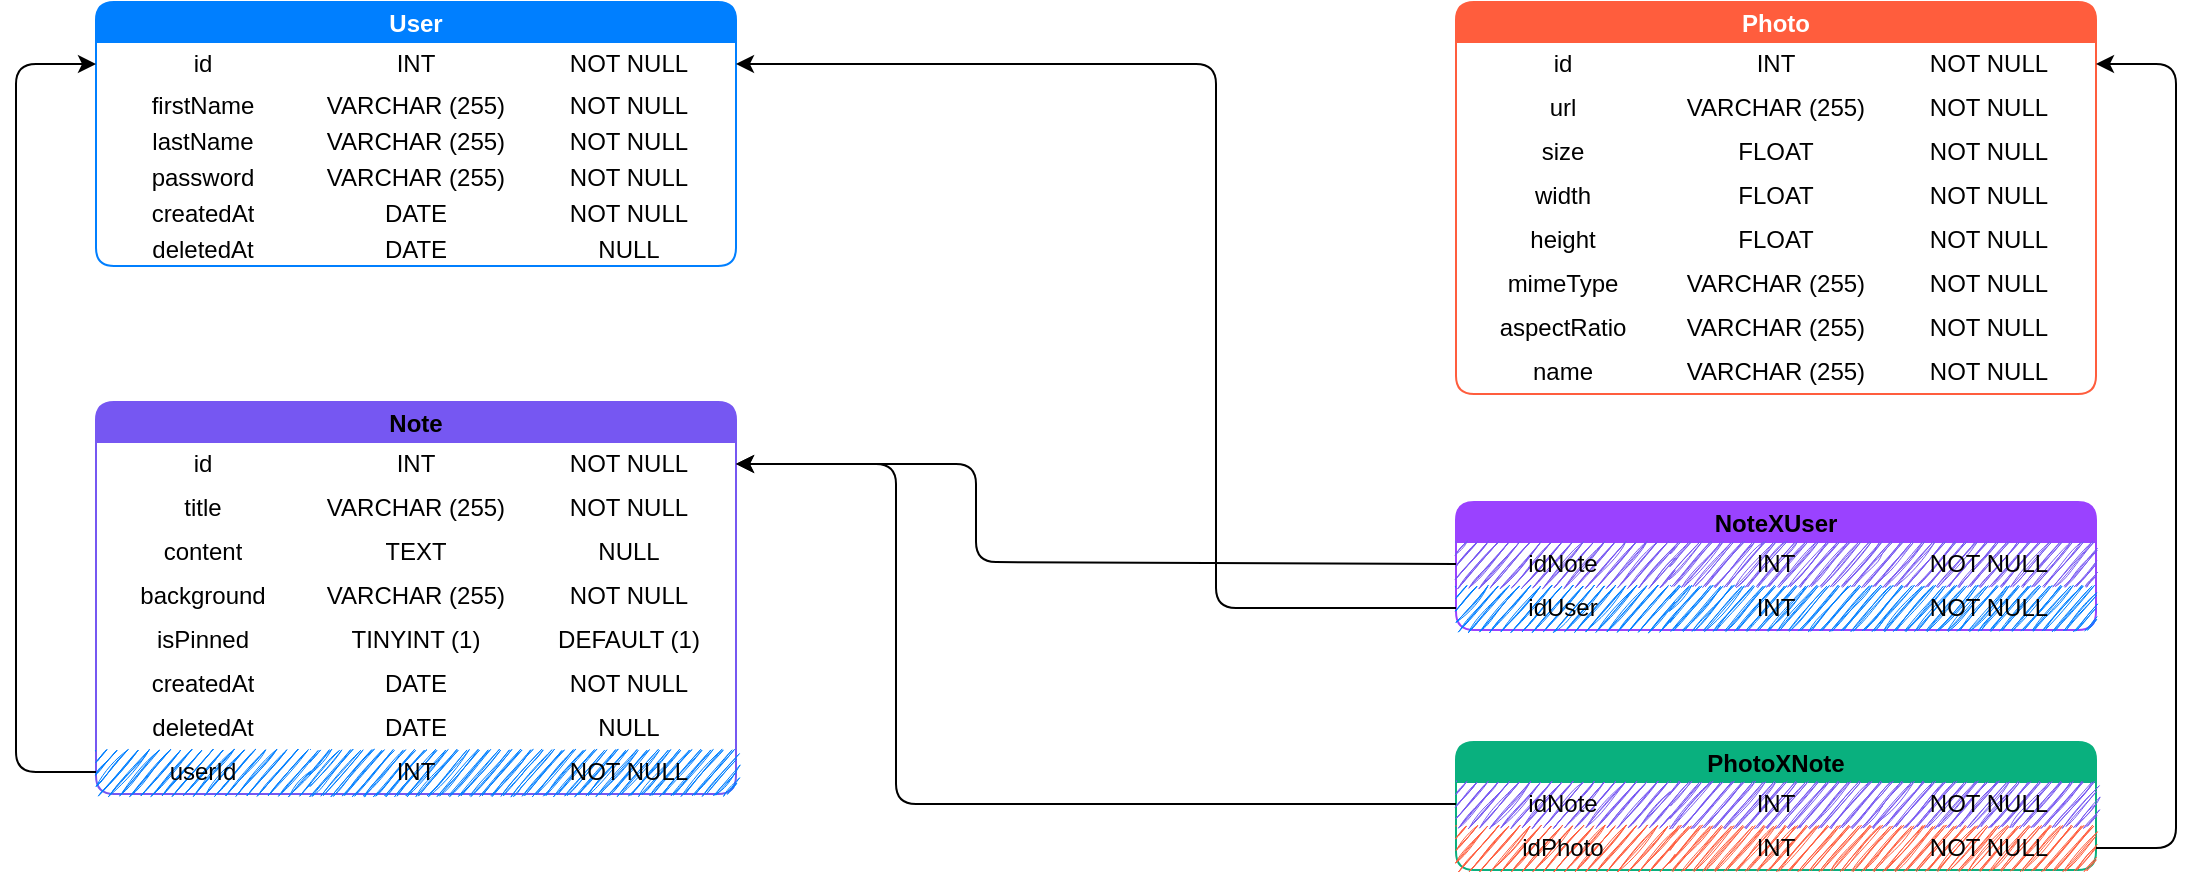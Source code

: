 <mxfile>
    <diagram id="xHjtI5lYbumG9dZo4QJ-" name="Página-1">
        <mxGraphModel dx="1249" dy="711" grid="1" gridSize="10" guides="1" tooltips="1" connect="1" arrows="1" fold="1" page="1" pageScale="1" pageWidth="1169" pageHeight="827" math="0" shadow="0">
            <root>
                <mxCell id="0"/>
                <mxCell id="1" parent="0"/>
                <mxCell id="2" value="User" style="shape=table;startSize=20;container=1;collapsible=0;childLayout=tableLayout;fontStyle=1;align=center;pointerEvents=1;strokeColor=#007FFF;strokeWidth=1;perimeterSpacing=0;swimlaneFillColor=none;fillColor=#007FFF;rounded=1;rowLines=0;columnLines=0;fontColor=#ffffff;sketch=0;" parent="1" vertex="1">
                    <mxGeometry x="80" y="40" width="320" height="132" as="geometry"/>
                </mxCell>
                <mxCell id="3" value="" style="shape=partialRectangle;html=1;whiteSpace=wrap;collapsible=0;dropTarget=0;pointerEvents=0;fillColor=none;top=0;left=0;bottom=0;right=0;points=[[0,0.5],[1,0.5]];portConstraint=eastwest;rounded=1;" parent="2" vertex="1">
                    <mxGeometry y="20" width="320" height="22" as="geometry"/>
                </mxCell>
                <mxCell id="4" value="id" style="shape=partialRectangle;html=1;whiteSpace=wrap;connectable=0;fillColor=none;top=0;left=0;bottom=0;right=0;overflow=hidden;pointerEvents=1;rounded=1;" parent="3" vertex="1">
                    <mxGeometry width="107" height="22" as="geometry">
                        <mxRectangle width="107" height="22" as="alternateBounds"/>
                    </mxGeometry>
                </mxCell>
                <mxCell id="5" value="INT" style="shape=partialRectangle;html=1;whiteSpace=wrap;connectable=0;fillColor=none;top=0;left=0;bottom=0;right=0;overflow=hidden;pointerEvents=1;rounded=1;" parent="3" vertex="1">
                    <mxGeometry x="107" width="106" height="22" as="geometry">
                        <mxRectangle width="106" height="22" as="alternateBounds"/>
                    </mxGeometry>
                </mxCell>
                <mxCell id="6" value="NOT NULL" style="shape=partialRectangle;html=1;whiteSpace=wrap;connectable=0;fillColor=none;top=0;left=0;bottom=0;right=0;overflow=hidden;pointerEvents=1;rounded=1;" parent="3" vertex="1">
                    <mxGeometry x="213" width="107" height="22" as="geometry">
                        <mxRectangle width="107" height="22" as="alternateBounds"/>
                    </mxGeometry>
                </mxCell>
                <mxCell id="11" value="" style="shape=partialRectangle;html=1;whiteSpace=wrap;collapsible=0;dropTarget=0;pointerEvents=0;fillColor=none;top=0;left=0;bottom=0;right=0;points=[[0,0.5],[1,0.5]];portConstraint=eastwest;rounded=1;" parent="2" vertex="1">
                    <mxGeometry y="42" width="320" height="18" as="geometry"/>
                </mxCell>
                <mxCell id="12" value="firstName" style="shape=partialRectangle;html=1;whiteSpace=wrap;connectable=0;fillColor=none;top=0;left=0;bottom=0;right=0;overflow=hidden;pointerEvents=1;rounded=1;" parent="11" vertex="1">
                    <mxGeometry width="107" height="18" as="geometry">
                        <mxRectangle width="107" height="18" as="alternateBounds"/>
                    </mxGeometry>
                </mxCell>
                <mxCell id="13" value="VARCHAR (255)" style="shape=partialRectangle;html=1;whiteSpace=wrap;connectable=0;fillColor=none;top=0;left=0;bottom=0;right=0;overflow=hidden;pointerEvents=1;rounded=1;" parent="11" vertex="1">
                    <mxGeometry x="107" width="106" height="18" as="geometry">
                        <mxRectangle width="106" height="18" as="alternateBounds"/>
                    </mxGeometry>
                </mxCell>
                <mxCell id="14" value="NOT NULL" style="shape=partialRectangle;html=1;whiteSpace=wrap;connectable=0;fillColor=none;top=0;left=0;bottom=0;right=0;overflow=hidden;pointerEvents=1;rounded=1;" parent="11" vertex="1">
                    <mxGeometry x="213" width="107" height="18" as="geometry">
                        <mxRectangle width="107" height="18" as="alternateBounds"/>
                    </mxGeometry>
                </mxCell>
                <mxCell id="62" style="shape=partialRectangle;html=1;whiteSpace=wrap;collapsible=0;dropTarget=0;pointerEvents=0;fillColor=none;top=0;left=0;bottom=0;right=0;points=[[0,0.5],[1,0.5]];portConstraint=eastwest;rounded=1;" vertex="1" parent="2">
                    <mxGeometry y="60" width="320" height="18" as="geometry"/>
                </mxCell>
                <mxCell id="63" value="lastName" style="shape=partialRectangle;html=1;whiteSpace=wrap;connectable=0;fillColor=none;top=0;left=0;bottom=0;right=0;overflow=hidden;pointerEvents=1;rounded=1;" vertex="1" parent="62">
                    <mxGeometry width="107" height="18" as="geometry">
                        <mxRectangle width="107" height="18" as="alternateBounds"/>
                    </mxGeometry>
                </mxCell>
                <mxCell id="64" value="VARCHAR (255)" style="shape=partialRectangle;html=1;whiteSpace=wrap;connectable=0;fillColor=none;top=0;left=0;bottom=0;right=0;overflow=hidden;pointerEvents=1;rounded=1;" vertex="1" parent="62">
                    <mxGeometry x="107" width="106" height="18" as="geometry">
                        <mxRectangle width="106" height="18" as="alternateBounds"/>
                    </mxGeometry>
                </mxCell>
                <mxCell id="65" value="NOT NULL" style="shape=partialRectangle;html=1;whiteSpace=wrap;connectable=0;fillColor=none;top=0;left=0;bottom=0;right=0;overflow=hidden;pointerEvents=1;rounded=1;" vertex="1" parent="62">
                    <mxGeometry x="213" width="107" height="18" as="geometry">
                        <mxRectangle width="107" height="18" as="alternateBounds"/>
                    </mxGeometry>
                </mxCell>
                <mxCell id="54" style="shape=partialRectangle;html=1;whiteSpace=wrap;collapsible=0;dropTarget=0;pointerEvents=0;fillColor=none;top=0;left=0;bottom=0;right=0;points=[[0,0.5],[1,0.5]];portConstraint=eastwest;rounded=1;" vertex="1" parent="2">
                    <mxGeometry y="78" width="320" height="18" as="geometry"/>
                </mxCell>
                <mxCell id="55" value="password" style="shape=partialRectangle;html=1;whiteSpace=wrap;connectable=0;fillColor=none;top=0;left=0;bottom=0;right=0;overflow=hidden;pointerEvents=1;rounded=1;" vertex="1" parent="54">
                    <mxGeometry width="107" height="18" as="geometry">
                        <mxRectangle width="107" height="18" as="alternateBounds"/>
                    </mxGeometry>
                </mxCell>
                <mxCell id="56" value="VARCHAR (255)" style="shape=partialRectangle;html=1;whiteSpace=wrap;connectable=0;fillColor=none;top=0;left=0;bottom=0;right=0;overflow=hidden;pointerEvents=1;rounded=1;" vertex="1" parent="54">
                    <mxGeometry x="107" width="106" height="18" as="geometry">
                        <mxRectangle width="106" height="18" as="alternateBounds"/>
                    </mxGeometry>
                </mxCell>
                <mxCell id="57" value="NOT NULL" style="shape=partialRectangle;html=1;whiteSpace=wrap;connectable=0;fillColor=none;top=0;left=0;bottom=0;right=0;overflow=hidden;pointerEvents=1;rounded=1;" vertex="1" parent="54">
                    <mxGeometry x="213" width="107" height="18" as="geometry">
                        <mxRectangle width="107" height="18" as="alternateBounds"/>
                    </mxGeometry>
                </mxCell>
                <mxCell id="99" style="shape=partialRectangle;html=1;whiteSpace=wrap;collapsible=0;dropTarget=0;pointerEvents=0;fillColor=none;top=0;left=0;bottom=0;right=0;points=[[0,0.5],[1,0.5]];portConstraint=eastwest;rounded=1;" vertex="1" parent="2">
                    <mxGeometry y="96" width="320" height="18" as="geometry"/>
                </mxCell>
                <mxCell id="100" value="createdAt" style="shape=partialRectangle;html=1;whiteSpace=wrap;connectable=0;fillColor=none;top=0;left=0;bottom=0;right=0;overflow=hidden;pointerEvents=1;rounded=1;" vertex="1" parent="99">
                    <mxGeometry width="107" height="18" as="geometry">
                        <mxRectangle width="107" height="18" as="alternateBounds"/>
                    </mxGeometry>
                </mxCell>
                <mxCell id="101" value="DATE" style="shape=partialRectangle;html=1;whiteSpace=wrap;connectable=0;fillColor=none;top=0;left=0;bottom=0;right=0;overflow=hidden;pointerEvents=1;rounded=1;" vertex="1" parent="99">
                    <mxGeometry x="107" width="106" height="18" as="geometry">
                        <mxRectangle width="106" height="18" as="alternateBounds"/>
                    </mxGeometry>
                </mxCell>
                <mxCell id="102" value="NOT NULL" style="shape=partialRectangle;html=1;whiteSpace=wrap;connectable=0;fillColor=none;top=0;left=0;bottom=0;right=0;overflow=hidden;pointerEvents=1;rounded=1;" vertex="1" parent="99">
                    <mxGeometry x="213" width="107" height="18" as="geometry">
                        <mxRectangle width="107" height="18" as="alternateBounds"/>
                    </mxGeometry>
                </mxCell>
                <mxCell id="103" style="shape=partialRectangle;html=1;whiteSpace=wrap;collapsible=0;dropTarget=0;pointerEvents=0;fillColor=none;top=0;left=0;bottom=0;right=0;points=[[0,0.5],[1,0.5]];portConstraint=eastwest;rounded=1;" vertex="1" parent="2">
                    <mxGeometry y="114" width="320" height="18" as="geometry"/>
                </mxCell>
                <mxCell id="104" value="deletedAt" style="shape=partialRectangle;html=1;whiteSpace=wrap;connectable=0;fillColor=none;top=0;left=0;bottom=0;right=0;overflow=hidden;pointerEvents=1;rounded=1;" vertex="1" parent="103">
                    <mxGeometry width="107" height="18" as="geometry">
                        <mxRectangle width="107" height="18" as="alternateBounds"/>
                    </mxGeometry>
                </mxCell>
                <mxCell id="105" value="DATE" style="shape=partialRectangle;html=1;whiteSpace=wrap;connectable=0;fillColor=none;top=0;left=0;bottom=0;right=0;overflow=hidden;pointerEvents=1;rounded=1;" vertex="1" parent="103">
                    <mxGeometry x="107" width="106" height="18" as="geometry">
                        <mxRectangle width="106" height="18" as="alternateBounds"/>
                    </mxGeometry>
                </mxCell>
                <mxCell id="106" value="NULL" style="shape=partialRectangle;html=1;whiteSpace=wrap;connectable=0;fillColor=none;top=0;left=0;bottom=0;right=0;overflow=hidden;pointerEvents=1;rounded=1;" vertex="1" parent="103">
                    <mxGeometry x="213" width="107" height="18" as="geometry">
                        <mxRectangle width="107" height="18" as="alternateBounds"/>
                    </mxGeometry>
                </mxCell>
                <mxCell id="66" value="Photo" style="shape=table;startSize=20;container=1;collapsible=0;childLayout=tableLayout;fontStyle=1;align=center;pointerEvents=1;strokeColor=#FF5D3D;strokeWidth=1;perimeterSpacing=0;swimlaneFillColor=none;fillColor=#FF5D3D;rounded=1;rowLines=0;columnLines=0;fontColor=#ffffff;" vertex="1" parent="1">
                    <mxGeometry x="760" y="40" width="320" height="196" as="geometry"/>
                </mxCell>
                <mxCell id="67" value="" style="shape=partialRectangle;html=1;whiteSpace=wrap;collapsible=0;dropTarget=0;pointerEvents=0;fillColor=none;top=0;left=0;bottom=0;right=0;points=[[0,0.5],[1,0.5]];portConstraint=eastwest;rounded=1;" vertex="1" parent="66">
                    <mxGeometry y="20" width="320" height="22" as="geometry"/>
                </mxCell>
                <mxCell id="68" value="id" style="shape=partialRectangle;html=1;whiteSpace=wrap;connectable=0;fillColor=none;top=0;left=0;bottom=0;right=0;overflow=hidden;pointerEvents=1;rounded=1;" vertex="1" parent="67">
                    <mxGeometry width="107" height="22" as="geometry">
                        <mxRectangle width="107" height="22" as="alternateBounds"/>
                    </mxGeometry>
                </mxCell>
                <mxCell id="69" value="INT" style="shape=partialRectangle;html=1;whiteSpace=wrap;connectable=0;fillColor=none;top=0;left=0;bottom=0;right=0;overflow=hidden;pointerEvents=1;rounded=1;" vertex="1" parent="67">
                    <mxGeometry x="107" width="106" height="22" as="geometry">
                        <mxRectangle width="106" height="22" as="alternateBounds"/>
                    </mxGeometry>
                </mxCell>
                <mxCell id="70" value="NOT NULL" style="shape=partialRectangle;html=1;whiteSpace=wrap;connectable=0;fillColor=none;top=0;left=0;bottom=0;right=0;overflow=hidden;pointerEvents=1;rounded=1;" vertex="1" parent="67">
                    <mxGeometry x="213" width="107" height="22" as="geometry">
                        <mxRectangle width="107" height="22" as="alternateBounds"/>
                    </mxGeometry>
                </mxCell>
                <mxCell id="71" style="shape=partialRectangle;html=1;whiteSpace=wrap;collapsible=0;dropTarget=0;pointerEvents=0;fillColor=none;top=0;left=0;bottom=0;right=0;points=[[0,0.5],[1,0.5]];portConstraint=eastwest;rounded=1;" vertex="1" parent="66">
                    <mxGeometry y="42" width="320" height="22" as="geometry"/>
                </mxCell>
                <mxCell id="72" value="url" style="shape=partialRectangle;html=1;whiteSpace=wrap;connectable=0;fillColor=none;top=0;left=0;bottom=0;right=0;overflow=hidden;pointerEvents=1;rounded=1;" vertex="1" parent="71">
                    <mxGeometry width="107" height="22" as="geometry">
                        <mxRectangle width="107" height="22" as="alternateBounds"/>
                    </mxGeometry>
                </mxCell>
                <mxCell id="73" value="VARCHAR (255)" style="shape=partialRectangle;html=1;whiteSpace=wrap;connectable=0;fillColor=none;top=0;left=0;bottom=0;right=0;overflow=hidden;pointerEvents=1;rounded=1;" vertex="1" parent="71">
                    <mxGeometry x="107" width="106" height="22" as="geometry">
                        <mxRectangle width="106" height="22" as="alternateBounds"/>
                    </mxGeometry>
                </mxCell>
                <mxCell id="74" value="NOT NULL" style="shape=partialRectangle;html=1;whiteSpace=wrap;connectable=0;fillColor=none;top=0;left=0;bottom=0;right=0;overflow=hidden;pointerEvents=1;rounded=1;" vertex="1" parent="71">
                    <mxGeometry x="213" width="107" height="22" as="geometry">
                        <mxRectangle width="107" height="22" as="alternateBounds"/>
                    </mxGeometry>
                </mxCell>
                <mxCell id="75" style="shape=partialRectangle;html=1;whiteSpace=wrap;collapsible=0;dropTarget=0;pointerEvents=0;fillColor=none;top=0;left=0;bottom=0;right=0;points=[[0,0.5],[1,0.5]];portConstraint=eastwest;rounded=1;" vertex="1" parent="66">
                    <mxGeometry y="64" width="320" height="22" as="geometry"/>
                </mxCell>
                <mxCell id="76" value="size" style="shape=partialRectangle;html=1;whiteSpace=wrap;connectable=0;fillColor=none;top=0;left=0;bottom=0;right=0;overflow=hidden;pointerEvents=1;rounded=1;" vertex="1" parent="75">
                    <mxGeometry width="107" height="22" as="geometry">
                        <mxRectangle width="107" height="22" as="alternateBounds"/>
                    </mxGeometry>
                </mxCell>
                <mxCell id="77" value="FLOAT" style="shape=partialRectangle;html=1;whiteSpace=wrap;connectable=0;fillColor=none;top=0;left=0;bottom=0;right=0;overflow=hidden;pointerEvents=1;rounded=1;" vertex="1" parent="75">
                    <mxGeometry x="107" width="106" height="22" as="geometry">
                        <mxRectangle width="106" height="22" as="alternateBounds"/>
                    </mxGeometry>
                </mxCell>
                <mxCell id="78" value="NOT NULL" style="shape=partialRectangle;html=1;whiteSpace=wrap;connectable=0;fillColor=none;top=0;left=0;bottom=0;right=0;overflow=hidden;pointerEvents=1;rounded=1;" vertex="1" parent="75">
                    <mxGeometry x="213" width="107" height="22" as="geometry">
                        <mxRectangle width="107" height="22" as="alternateBounds"/>
                    </mxGeometry>
                </mxCell>
                <mxCell id="79" style="shape=partialRectangle;html=1;whiteSpace=wrap;collapsible=0;dropTarget=0;pointerEvents=0;fillColor=none;top=0;left=0;bottom=0;right=0;points=[[0,0.5],[1,0.5]];portConstraint=eastwest;rounded=1;" vertex="1" parent="66">
                    <mxGeometry y="86" width="320" height="22" as="geometry"/>
                </mxCell>
                <mxCell id="80" value="width" style="shape=partialRectangle;html=1;whiteSpace=wrap;connectable=0;fillColor=none;top=0;left=0;bottom=0;right=0;overflow=hidden;pointerEvents=1;rounded=1;" vertex="1" parent="79">
                    <mxGeometry width="107" height="22" as="geometry">
                        <mxRectangle width="107" height="22" as="alternateBounds"/>
                    </mxGeometry>
                </mxCell>
                <mxCell id="81" value="FLOAT" style="shape=partialRectangle;html=1;whiteSpace=wrap;connectable=0;fillColor=none;top=0;left=0;bottom=0;right=0;overflow=hidden;pointerEvents=1;rounded=1;" vertex="1" parent="79">
                    <mxGeometry x="107" width="106" height="22" as="geometry">
                        <mxRectangle width="106" height="22" as="alternateBounds"/>
                    </mxGeometry>
                </mxCell>
                <mxCell id="82" value="NOT NULL" style="shape=partialRectangle;html=1;whiteSpace=wrap;connectable=0;fillColor=none;top=0;left=0;bottom=0;right=0;overflow=hidden;pointerEvents=1;rounded=1;" vertex="1" parent="79">
                    <mxGeometry x="213" width="107" height="22" as="geometry">
                        <mxRectangle width="107" height="22" as="alternateBounds"/>
                    </mxGeometry>
                </mxCell>
                <mxCell id="83" style="shape=partialRectangle;html=1;whiteSpace=wrap;collapsible=0;dropTarget=0;pointerEvents=0;fillColor=none;top=0;left=0;bottom=0;right=0;points=[[0,0.5],[1,0.5]];portConstraint=eastwest;rounded=1;" vertex="1" parent="66">
                    <mxGeometry y="108" width="320" height="22" as="geometry"/>
                </mxCell>
                <mxCell id="84" value="height" style="shape=partialRectangle;html=1;whiteSpace=wrap;connectable=0;fillColor=none;top=0;left=0;bottom=0;right=0;overflow=hidden;pointerEvents=1;rounded=1;" vertex="1" parent="83">
                    <mxGeometry width="107" height="22" as="geometry">
                        <mxRectangle width="107" height="22" as="alternateBounds"/>
                    </mxGeometry>
                </mxCell>
                <mxCell id="85" value="FLOAT" style="shape=partialRectangle;html=1;whiteSpace=wrap;connectable=0;fillColor=none;top=0;left=0;bottom=0;right=0;overflow=hidden;pointerEvents=1;rounded=1;" vertex="1" parent="83">
                    <mxGeometry x="107" width="106" height="22" as="geometry">
                        <mxRectangle width="106" height="22" as="alternateBounds"/>
                    </mxGeometry>
                </mxCell>
                <mxCell id="86" value="NOT NULL" style="shape=partialRectangle;html=1;whiteSpace=wrap;connectable=0;fillColor=none;top=0;left=0;bottom=0;right=0;overflow=hidden;pointerEvents=1;rounded=1;" vertex="1" parent="83">
                    <mxGeometry x="213" width="107" height="22" as="geometry">
                        <mxRectangle width="107" height="22" as="alternateBounds"/>
                    </mxGeometry>
                </mxCell>
                <mxCell id="87" style="shape=partialRectangle;html=1;whiteSpace=wrap;collapsible=0;dropTarget=0;pointerEvents=0;fillColor=none;top=0;left=0;bottom=0;right=0;points=[[0,0.5],[1,0.5]];portConstraint=eastwest;rounded=1;" vertex="1" parent="66">
                    <mxGeometry y="130" width="320" height="22" as="geometry"/>
                </mxCell>
                <mxCell id="88" value="mimeType" style="shape=partialRectangle;html=1;whiteSpace=wrap;connectable=0;fillColor=none;top=0;left=0;bottom=0;right=0;overflow=hidden;pointerEvents=1;rounded=1;" vertex="1" parent="87">
                    <mxGeometry width="107" height="22" as="geometry">
                        <mxRectangle width="107" height="22" as="alternateBounds"/>
                    </mxGeometry>
                </mxCell>
                <mxCell id="89" value="VARCHAR (255)" style="shape=partialRectangle;html=1;whiteSpace=wrap;connectable=0;fillColor=none;top=0;left=0;bottom=0;right=0;overflow=hidden;pointerEvents=1;rounded=1;" vertex="1" parent="87">
                    <mxGeometry x="107" width="106" height="22" as="geometry">
                        <mxRectangle width="106" height="22" as="alternateBounds"/>
                    </mxGeometry>
                </mxCell>
                <mxCell id="90" value="NOT NULL" style="shape=partialRectangle;html=1;whiteSpace=wrap;connectable=0;fillColor=none;top=0;left=0;bottom=0;right=0;overflow=hidden;pointerEvents=1;rounded=1;strokeColor=#FF5D3D;" vertex="1" parent="87">
                    <mxGeometry x="213" width="107" height="22" as="geometry">
                        <mxRectangle width="107" height="22" as="alternateBounds"/>
                    </mxGeometry>
                </mxCell>
                <mxCell id="91" style="shape=partialRectangle;html=1;whiteSpace=wrap;collapsible=0;dropTarget=0;pointerEvents=0;fillColor=none;top=0;left=0;bottom=0;right=0;points=[[0,0.5],[1,0.5]];portConstraint=eastwest;rounded=1;" vertex="1" parent="66">
                    <mxGeometry y="152" width="320" height="22" as="geometry"/>
                </mxCell>
                <mxCell id="92" value="aspectRatio" style="shape=partialRectangle;html=1;whiteSpace=wrap;connectable=0;fillColor=none;top=0;left=0;bottom=0;right=0;overflow=hidden;pointerEvents=1;rounded=1;" vertex="1" parent="91">
                    <mxGeometry width="107" height="22" as="geometry">
                        <mxRectangle width="107" height="22" as="alternateBounds"/>
                    </mxGeometry>
                </mxCell>
                <mxCell id="93" value="VARCHAR (255)" style="shape=partialRectangle;html=1;whiteSpace=wrap;connectable=0;fillColor=none;top=0;left=0;bottom=0;right=0;overflow=hidden;pointerEvents=1;rounded=1;" vertex="1" parent="91">
                    <mxGeometry x="107" width="106" height="22" as="geometry">
                        <mxRectangle width="106" height="22" as="alternateBounds"/>
                    </mxGeometry>
                </mxCell>
                <mxCell id="94" value="NOT NULL" style="shape=partialRectangle;html=1;whiteSpace=wrap;connectable=0;fillColor=none;top=0;left=0;bottom=0;right=0;overflow=hidden;pointerEvents=1;rounded=1;" vertex="1" parent="91">
                    <mxGeometry x="213" width="107" height="22" as="geometry">
                        <mxRectangle width="107" height="22" as="alternateBounds"/>
                    </mxGeometry>
                </mxCell>
                <mxCell id="95" style="shape=partialRectangle;html=1;whiteSpace=wrap;collapsible=0;dropTarget=0;pointerEvents=0;fillColor=none;top=0;left=0;bottom=0;right=0;points=[[0,0.5],[1,0.5]];portConstraint=eastwest;rounded=1;" vertex="1" parent="66">
                    <mxGeometry y="174" width="320" height="22" as="geometry"/>
                </mxCell>
                <mxCell id="96" value="name" style="shape=partialRectangle;html=1;whiteSpace=wrap;connectable=0;fillColor=none;top=0;left=0;bottom=0;right=0;overflow=hidden;pointerEvents=1;rounded=1;" vertex="1" parent="95">
                    <mxGeometry width="107" height="22" as="geometry">
                        <mxRectangle width="107" height="22" as="alternateBounds"/>
                    </mxGeometry>
                </mxCell>
                <mxCell id="97" value="VARCHAR (255)" style="shape=partialRectangle;html=1;whiteSpace=wrap;connectable=0;fillColor=none;top=0;left=0;bottom=0;right=0;overflow=hidden;pointerEvents=1;rounded=1;" vertex="1" parent="95">
                    <mxGeometry x="107" width="106" height="22" as="geometry">
                        <mxRectangle width="106" height="22" as="alternateBounds"/>
                    </mxGeometry>
                </mxCell>
                <mxCell id="98" value="NOT NULL" style="shape=partialRectangle;html=1;whiteSpace=wrap;connectable=0;fillColor=none;top=0;left=0;bottom=0;right=0;overflow=hidden;pointerEvents=1;rounded=1;" vertex="1" parent="95">
                    <mxGeometry x="213" width="107" height="22" as="geometry">
                        <mxRectangle width="107" height="22" as="alternateBounds"/>
                    </mxGeometry>
                </mxCell>
                <mxCell id="107" value="Note" style="shape=table;startSize=20;container=1;collapsible=0;childLayout=tableLayout;fontStyle=1;align=center;pointerEvents=1;strokeColor=#7657F2;strokeWidth=1;perimeterSpacing=0;swimlaneFillColor=none;gradientColor=none;fillColor=#7657F2;rounded=1;rowLines=0;columnLines=0;" vertex="1" parent="1">
                    <mxGeometry x="80" y="240" width="320" height="196" as="geometry"/>
                </mxCell>
                <mxCell id="108" value="" style="shape=partialRectangle;html=1;whiteSpace=wrap;collapsible=0;dropTarget=0;pointerEvents=0;fillColor=none;top=0;left=0;bottom=0;right=0;points=[[0,0.5],[1,0.5]];portConstraint=eastwest;rounded=1;" vertex="1" parent="107">
                    <mxGeometry y="20" width="320" height="22" as="geometry"/>
                </mxCell>
                <mxCell id="109" value="id" style="shape=partialRectangle;html=1;whiteSpace=wrap;connectable=0;fillColor=none;top=0;left=0;bottom=0;right=0;overflow=hidden;pointerEvents=1;rounded=1;" vertex="1" parent="108">
                    <mxGeometry width="107" height="22" as="geometry">
                        <mxRectangle width="107" height="22" as="alternateBounds"/>
                    </mxGeometry>
                </mxCell>
                <mxCell id="110" value="INT" style="shape=partialRectangle;html=1;whiteSpace=wrap;connectable=0;fillColor=none;top=0;left=0;bottom=0;right=0;overflow=hidden;pointerEvents=1;rounded=1;" vertex="1" parent="108">
                    <mxGeometry x="107" width="106" height="22" as="geometry">
                        <mxRectangle width="106" height="22" as="alternateBounds"/>
                    </mxGeometry>
                </mxCell>
                <mxCell id="111" value="NOT NULL" style="shape=partialRectangle;html=1;whiteSpace=wrap;connectable=0;fillColor=none;top=0;left=0;bottom=0;right=0;overflow=hidden;pointerEvents=1;rounded=1;" vertex="1" parent="108">
                    <mxGeometry x="213" width="107" height="22" as="geometry">
                        <mxRectangle width="107" height="22" as="alternateBounds"/>
                    </mxGeometry>
                </mxCell>
                <mxCell id="112" style="shape=partialRectangle;html=1;whiteSpace=wrap;collapsible=0;dropTarget=0;pointerEvents=0;fillColor=none;top=0;left=0;bottom=0;right=0;points=[[0,0.5],[1,0.5]];portConstraint=eastwest;rounded=1;" vertex="1" parent="107">
                    <mxGeometry y="42" width="320" height="22" as="geometry"/>
                </mxCell>
                <mxCell id="113" value="title" style="shape=partialRectangle;html=1;whiteSpace=wrap;connectable=0;fillColor=none;top=0;left=0;bottom=0;right=0;overflow=hidden;pointerEvents=1;rounded=1;" vertex="1" parent="112">
                    <mxGeometry width="107" height="22" as="geometry">
                        <mxRectangle width="107" height="22" as="alternateBounds"/>
                    </mxGeometry>
                </mxCell>
                <mxCell id="114" value="VARCHAR (255)" style="shape=partialRectangle;html=1;whiteSpace=wrap;connectable=0;fillColor=none;top=0;left=0;bottom=0;right=0;overflow=hidden;pointerEvents=1;rounded=1;" vertex="1" parent="112">
                    <mxGeometry x="107" width="106" height="22" as="geometry">
                        <mxRectangle width="106" height="22" as="alternateBounds"/>
                    </mxGeometry>
                </mxCell>
                <mxCell id="115" value="NOT NULL" style="shape=partialRectangle;html=1;whiteSpace=wrap;connectable=0;fillColor=none;top=0;left=0;bottom=0;right=0;overflow=hidden;pointerEvents=1;rounded=1;" vertex="1" parent="112">
                    <mxGeometry x="213" width="107" height="22" as="geometry">
                        <mxRectangle width="107" height="22" as="alternateBounds"/>
                    </mxGeometry>
                </mxCell>
                <mxCell id="128" style="shape=partialRectangle;html=1;whiteSpace=wrap;collapsible=0;dropTarget=0;pointerEvents=0;fillColor=none;top=0;left=0;bottom=0;right=0;points=[[0,0.5],[1,0.5]];portConstraint=eastwest;rounded=1;" vertex="1" parent="107">
                    <mxGeometry y="64" width="320" height="22" as="geometry"/>
                </mxCell>
                <mxCell id="129" value="content" style="shape=partialRectangle;html=1;whiteSpace=wrap;connectable=0;fillColor=none;top=0;left=0;bottom=0;right=0;overflow=hidden;pointerEvents=1;rounded=1;" vertex="1" parent="128">
                    <mxGeometry width="107" height="22" as="geometry">
                        <mxRectangle width="107" height="22" as="alternateBounds"/>
                    </mxGeometry>
                </mxCell>
                <mxCell id="130" value="TEXT" style="shape=partialRectangle;html=1;whiteSpace=wrap;connectable=0;fillColor=none;top=0;left=0;bottom=0;right=0;overflow=hidden;pointerEvents=1;rounded=1;" vertex="1" parent="128">
                    <mxGeometry x="107" width="106" height="22" as="geometry">
                        <mxRectangle width="106" height="22" as="alternateBounds"/>
                    </mxGeometry>
                </mxCell>
                <mxCell id="131" value="NULL" style="shape=partialRectangle;html=1;whiteSpace=wrap;connectable=0;fillColor=none;top=0;left=0;bottom=0;right=0;overflow=hidden;pointerEvents=1;rounded=1;" vertex="1" parent="128">
                    <mxGeometry x="213" width="107" height="22" as="geometry">
                        <mxRectangle width="107" height="22" as="alternateBounds"/>
                    </mxGeometry>
                </mxCell>
                <mxCell id="161" style="shape=partialRectangle;html=1;whiteSpace=wrap;collapsible=0;dropTarget=0;pointerEvents=0;fillColor=none;top=0;left=0;bottom=0;right=0;points=[[0,0.5],[1,0.5]];portConstraint=eastwest;rounded=1;" vertex="1" parent="107">
                    <mxGeometry y="86" width="320" height="22" as="geometry"/>
                </mxCell>
                <mxCell id="162" value="background" style="shape=partialRectangle;html=1;whiteSpace=wrap;connectable=0;fillColor=none;top=0;left=0;bottom=0;right=0;overflow=hidden;pointerEvents=1;rounded=1;" vertex="1" parent="161">
                    <mxGeometry width="107" height="22" as="geometry">
                        <mxRectangle width="107" height="22" as="alternateBounds"/>
                    </mxGeometry>
                </mxCell>
                <mxCell id="163" value="VARCHAR (255)" style="shape=partialRectangle;html=1;whiteSpace=wrap;connectable=0;fillColor=none;top=0;left=0;bottom=0;right=0;overflow=hidden;pointerEvents=1;rounded=1;" vertex="1" parent="161">
                    <mxGeometry x="107" width="106" height="22" as="geometry">
                        <mxRectangle width="106" height="22" as="alternateBounds"/>
                    </mxGeometry>
                </mxCell>
                <mxCell id="164" value="NOT NULL" style="shape=partialRectangle;html=1;whiteSpace=wrap;connectable=0;fillColor=none;top=0;left=0;bottom=0;right=0;overflow=hidden;pointerEvents=1;rounded=1;" vertex="1" parent="161">
                    <mxGeometry x="213" width="107" height="22" as="geometry">
                        <mxRectangle width="107" height="22" as="alternateBounds"/>
                    </mxGeometry>
                </mxCell>
                <mxCell id="190" style="shape=partialRectangle;html=1;whiteSpace=wrap;collapsible=0;dropTarget=0;pointerEvents=0;fillColor=none;top=0;left=0;bottom=0;right=0;points=[[0,0.5],[1,0.5]];portConstraint=eastwest;rounded=1;" vertex="1" parent="107">
                    <mxGeometry y="108" width="320" height="22" as="geometry"/>
                </mxCell>
                <mxCell id="191" value="isPinned" style="shape=partialRectangle;html=1;whiteSpace=wrap;connectable=0;fillColor=none;top=0;left=0;bottom=0;right=0;overflow=hidden;pointerEvents=1;rounded=1;" vertex="1" parent="190">
                    <mxGeometry width="107" height="22" as="geometry">
                        <mxRectangle width="107" height="22" as="alternateBounds"/>
                    </mxGeometry>
                </mxCell>
                <mxCell id="192" value="&lt;span&gt;TINYINT (1)&lt;/span&gt;" style="shape=partialRectangle;html=1;whiteSpace=wrap;connectable=0;fillColor=none;top=0;left=0;bottom=0;right=0;overflow=hidden;pointerEvents=1;rounded=1;" vertex="1" parent="190">
                    <mxGeometry x="107" width="106" height="22" as="geometry">
                        <mxRectangle width="106" height="22" as="alternateBounds"/>
                    </mxGeometry>
                </mxCell>
                <mxCell id="193" value="&lt;span&gt;DEFAULT (1)&lt;/span&gt;" style="shape=partialRectangle;html=1;whiteSpace=wrap;connectable=0;fillColor=none;top=0;left=0;bottom=0;right=0;overflow=hidden;pointerEvents=1;rounded=1;" vertex="1" parent="190">
                    <mxGeometry x="213" width="107" height="22" as="geometry">
                        <mxRectangle width="107" height="22" as="alternateBounds"/>
                    </mxGeometry>
                </mxCell>
                <mxCell id="178" style="shape=partialRectangle;html=1;whiteSpace=wrap;collapsible=0;dropTarget=0;pointerEvents=0;fillColor=none;top=0;left=0;bottom=0;right=0;points=[[0,0.5],[1,0.5]];portConstraint=eastwest;rounded=1;" vertex="1" parent="107">
                    <mxGeometry y="130" width="320" height="22" as="geometry"/>
                </mxCell>
                <mxCell id="179" value="createdAt" style="shape=partialRectangle;html=1;whiteSpace=wrap;connectable=0;fillColor=none;top=0;left=0;bottom=0;right=0;overflow=hidden;pointerEvents=1;rounded=1;" vertex="1" parent="178">
                    <mxGeometry width="107" height="22" as="geometry">
                        <mxRectangle width="107" height="22" as="alternateBounds"/>
                    </mxGeometry>
                </mxCell>
                <mxCell id="180" value="DATE" style="shape=partialRectangle;html=1;whiteSpace=wrap;connectable=0;fillColor=none;top=0;left=0;bottom=0;right=0;overflow=hidden;pointerEvents=1;rounded=1;" vertex="1" parent="178">
                    <mxGeometry x="107" width="106" height="22" as="geometry">
                        <mxRectangle width="106" height="22" as="alternateBounds"/>
                    </mxGeometry>
                </mxCell>
                <mxCell id="181" value="NOT NULL" style="shape=partialRectangle;html=1;whiteSpace=wrap;connectable=0;fillColor=none;top=0;left=0;bottom=0;right=0;overflow=hidden;pointerEvents=1;rounded=1;" vertex="1" parent="178">
                    <mxGeometry x="213" width="107" height="22" as="geometry">
                        <mxRectangle width="107" height="22" as="alternateBounds"/>
                    </mxGeometry>
                </mxCell>
                <mxCell id="174" style="shape=partialRectangle;html=1;whiteSpace=wrap;collapsible=0;dropTarget=0;pointerEvents=0;fillColor=none;top=0;left=0;bottom=0;right=0;points=[[0,0.5],[1,0.5]];portConstraint=eastwest;rounded=1;" vertex="1" parent="107">
                    <mxGeometry y="152" width="320" height="22" as="geometry"/>
                </mxCell>
                <mxCell id="175" value="deletedAt" style="shape=partialRectangle;html=1;whiteSpace=wrap;connectable=0;fillColor=none;top=0;left=0;bottom=0;right=0;overflow=hidden;pointerEvents=1;rounded=1;" vertex="1" parent="174">
                    <mxGeometry width="107" height="22" as="geometry">
                        <mxRectangle width="107" height="22" as="alternateBounds"/>
                    </mxGeometry>
                </mxCell>
                <mxCell id="176" value="DATE" style="shape=partialRectangle;html=1;whiteSpace=wrap;connectable=0;fillColor=none;top=0;left=0;bottom=0;right=0;overflow=hidden;pointerEvents=1;rounded=1;" vertex="1" parent="174">
                    <mxGeometry x="107" width="106" height="22" as="geometry">
                        <mxRectangle width="106" height="22" as="alternateBounds"/>
                    </mxGeometry>
                </mxCell>
                <mxCell id="177" value="NULL" style="shape=partialRectangle;html=1;whiteSpace=wrap;connectable=0;fillColor=none;top=0;left=0;bottom=0;right=0;overflow=hidden;pointerEvents=1;rounded=1;" vertex="1" parent="174">
                    <mxGeometry x="213" width="107" height="22" as="geometry">
                        <mxRectangle width="107" height="22" as="alternateBounds"/>
                    </mxGeometry>
                </mxCell>
                <mxCell id="132" style="shape=partialRectangle;html=1;whiteSpace=wrap;collapsible=0;dropTarget=0;pointerEvents=0;fillColor=#007FFF;top=0;left=0;bottom=0;right=0;points=[[0,0.5],[1,0.5]];portConstraint=eastwest;rounded=1;gradientColor=none;sketch=1;" vertex="1" parent="107">
                    <mxGeometry y="174" width="320" height="22" as="geometry"/>
                </mxCell>
                <mxCell id="133" value="userId" style="shape=partialRectangle;html=1;whiteSpace=wrap;connectable=0;fillColor=#007FFF;top=0;left=0;bottom=0;right=0;overflow=hidden;pointerEvents=1;rounded=1;gradientColor=none;sketch=1;" vertex="1" parent="132">
                    <mxGeometry width="107" height="22" as="geometry">
                        <mxRectangle width="107" height="22" as="alternateBounds"/>
                    </mxGeometry>
                </mxCell>
                <mxCell id="134" value="INT" style="shape=partialRectangle;html=1;whiteSpace=wrap;connectable=0;fillColor=#007FFF;top=0;left=0;bottom=0;right=0;overflow=hidden;pointerEvents=1;rounded=1;gradientColor=none;sketch=1;" vertex="1" parent="132">
                    <mxGeometry x="107" width="106" height="22" as="geometry">
                        <mxRectangle width="106" height="22" as="alternateBounds"/>
                    </mxGeometry>
                </mxCell>
                <mxCell id="135" value="NOT NULL" style="shape=partialRectangle;html=1;whiteSpace=wrap;connectable=0;fillColor=#007FFF;top=0;left=0;bottom=0;right=0;overflow=hidden;pointerEvents=1;rounded=1;gradientColor=none;sketch=1;" vertex="1" parent="132">
                    <mxGeometry x="213" width="107" height="22" as="geometry">
                        <mxRectangle width="107" height="22" as="alternateBounds"/>
                    </mxGeometry>
                </mxCell>
                <mxCell id="140" value="NoteXUser" style="shape=table;startSize=20;container=1;collapsible=0;childLayout=tableLayout;fontStyle=1;align=center;pointerEvents=1;strokeColor=#9A42FF;strokeWidth=1;perimeterSpacing=0;swimlaneFillColor=none;gradientColor=none;fillColor=#9A42FF;rounded=1;rowLines=0;columnLines=0;" vertex="1" parent="1">
                    <mxGeometry x="760" y="290" width="320" height="64" as="geometry"/>
                </mxCell>
                <mxCell id="141" value="" style="shape=partialRectangle;html=1;whiteSpace=wrap;collapsible=0;dropTarget=0;pointerEvents=0;fillColor=#7657F2;top=0;left=0;bottom=0;right=0;points=[[0,0.5],[1,0.5]];portConstraint=eastwest;rounded=1;sketch=1;" vertex="1" parent="140">
                    <mxGeometry y="20" width="320" height="22" as="geometry"/>
                </mxCell>
                <mxCell id="142" value="idNote" style="shape=partialRectangle;html=1;whiteSpace=wrap;connectable=0;fillColor=#7657F2;top=0;left=0;bottom=0;right=0;overflow=hidden;pointerEvents=1;rounded=1;sketch=1;" vertex="1" parent="141">
                    <mxGeometry width="107" height="22" as="geometry">
                        <mxRectangle width="107" height="22" as="alternateBounds"/>
                    </mxGeometry>
                </mxCell>
                <mxCell id="143" value="INT" style="shape=partialRectangle;html=1;whiteSpace=wrap;connectable=0;fillColor=#7657F2;top=0;left=0;bottom=0;right=0;overflow=hidden;pointerEvents=1;rounded=1;sketch=1;" vertex="1" parent="141">
                    <mxGeometry x="107" width="106" height="22" as="geometry">
                        <mxRectangle width="106" height="22" as="alternateBounds"/>
                    </mxGeometry>
                </mxCell>
                <mxCell id="144" value="NOT NULL" style="shape=partialRectangle;html=1;whiteSpace=wrap;connectable=0;fillColor=#7657F2;top=0;left=0;bottom=0;right=0;overflow=hidden;pointerEvents=1;rounded=1;sketch=1;" vertex="1" parent="141">
                    <mxGeometry x="213" width="107" height="22" as="geometry">
                        <mxRectangle width="107" height="22" as="alternateBounds"/>
                    </mxGeometry>
                </mxCell>
                <mxCell id="157" style="shape=partialRectangle;html=1;whiteSpace=wrap;collapsible=0;dropTarget=0;pointerEvents=0;fillColor=#007FFF;top=0;left=0;bottom=0;right=0;points=[[0,0.5],[1,0.5]];portConstraint=eastwest;rounded=1;sketch=1;" vertex="1" parent="140">
                    <mxGeometry y="42" width="320" height="22" as="geometry"/>
                </mxCell>
                <mxCell id="158" value="idUser" style="shape=partialRectangle;html=1;whiteSpace=wrap;connectable=0;fillColor=#007FFF;top=0;left=0;bottom=0;right=0;overflow=hidden;pointerEvents=1;rounded=1;sketch=1;" vertex="1" parent="157">
                    <mxGeometry width="107" height="22" as="geometry">
                        <mxRectangle width="107" height="22" as="alternateBounds"/>
                    </mxGeometry>
                </mxCell>
                <mxCell id="159" value="INT" style="shape=partialRectangle;html=1;whiteSpace=wrap;connectable=0;fillColor=#007FFF;top=0;left=0;bottom=0;right=0;overflow=hidden;pointerEvents=1;rounded=1;sketch=1;" vertex="1" parent="157">
                    <mxGeometry x="107" width="106" height="22" as="geometry">
                        <mxRectangle width="106" height="22" as="alternateBounds"/>
                    </mxGeometry>
                </mxCell>
                <mxCell id="160" value="NOT NULL" style="shape=partialRectangle;html=1;whiteSpace=wrap;connectable=0;fillColor=#007FFF;top=0;left=0;bottom=0;right=0;overflow=hidden;pointerEvents=1;rounded=1;sketch=1;" vertex="1" parent="157">
                    <mxGeometry x="213" width="107" height="22" as="geometry">
                        <mxRectangle width="107" height="22" as="alternateBounds"/>
                    </mxGeometry>
                </mxCell>
                <mxCell id="165" value="PhotoXNote" style="shape=table;startSize=20;container=1;collapsible=0;childLayout=tableLayout;fontStyle=1;align=center;pointerEvents=1;strokeColor=#09B07E;strokeWidth=1;perimeterSpacing=0;swimlaneFillColor=none;gradientColor=none;fillColor=#09B07E;rounded=1;rowLines=0;columnLines=0;" vertex="1" parent="1">
                    <mxGeometry x="760" y="410" width="320" height="64" as="geometry"/>
                </mxCell>
                <mxCell id="166" value="" style="shape=partialRectangle;html=1;whiteSpace=wrap;collapsible=0;dropTarget=0;pointerEvents=0;fillColor=#7657F2;top=0;left=0;bottom=0;right=0;points=[[0,0.5],[1,0.5]];portConstraint=eastwest;rounded=1;sketch=1;" vertex="1" parent="165">
                    <mxGeometry y="20" width="320" height="22" as="geometry"/>
                </mxCell>
                <mxCell id="167" value="idNote" style="shape=partialRectangle;html=1;whiteSpace=wrap;connectable=0;fillColor=#7657F2;top=0;left=0;bottom=0;right=0;overflow=hidden;pointerEvents=1;rounded=1;sketch=1;" vertex="1" parent="166">
                    <mxGeometry width="107" height="22" as="geometry">
                        <mxRectangle width="107" height="22" as="alternateBounds"/>
                    </mxGeometry>
                </mxCell>
                <mxCell id="168" value="INT" style="shape=partialRectangle;html=1;whiteSpace=wrap;connectable=0;fillColor=#7657F2;top=0;left=0;bottom=0;right=0;overflow=hidden;pointerEvents=1;rounded=1;sketch=1;" vertex="1" parent="166">
                    <mxGeometry x="107" width="106" height="22" as="geometry">
                        <mxRectangle width="106" height="22" as="alternateBounds"/>
                    </mxGeometry>
                </mxCell>
                <mxCell id="169" value="NOT NULL" style="shape=partialRectangle;html=1;whiteSpace=wrap;connectable=0;fillColor=#7657F2;top=0;left=0;bottom=0;right=0;overflow=hidden;pointerEvents=1;rounded=1;sketch=1;" vertex="1" parent="166">
                    <mxGeometry x="213" width="107" height="22" as="geometry">
                        <mxRectangle width="107" height="22" as="alternateBounds"/>
                    </mxGeometry>
                </mxCell>
                <mxCell id="170" style="shape=partialRectangle;html=1;whiteSpace=wrap;collapsible=0;dropTarget=0;pointerEvents=0;fillColor=#FF5D3D;top=0;left=0;bottom=0;right=0;points=[[0,0.5],[1,0.5]];portConstraint=eastwest;rounded=1;sketch=1;" vertex="1" parent="165">
                    <mxGeometry y="42" width="320" height="22" as="geometry"/>
                </mxCell>
                <mxCell id="171" value="idPhoto" style="shape=partialRectangle;html=1;whiteSpace=wrap;connectable=0;fillColor=#FF5D3D;top=0;left=0;bottom=0;right=0;overflow=hidden;pointerEvents=1;rounded=1;sketch=1;" vertex="1" parent="170">
                    <mxGeometry width="107" height="22" as="geometry">
                        <mxRectangle width="107" height="22" as="alternateBounds"/>
                    </mxGeometry>
                </mxCell>
                <mxCell id="172" value="INT" style="shape=partialRectangle;html=1;whiteSpace=wrap;connectable=0;fillColor=#FF5D3D;top=0;left=0;bottom=0;right=0;overflow=hidden;pointerEvents=1;rounded=1;sketch=1;" vertex="1" parent="170">
                    <mxGeometry x="107" width="106" height="22" as="geometry">
                        <mxRectangle width="106" height="22" as="alternateBounds"/>
                    </mxGeometry>
                </mxCell>
                <mxCell id="173" value="NOT NULL" style="shape=partialRectangle;html=1;whiteSpace=wrap;connectable=0;fillColor=#FF5D3D;top=0;left=0;bottom=0;right=0;overflow=hidden;pointerEvents=1;rounded=1;sketch=1;" vertex="1" parent="170">
                    <mxGeometry x="213" width="107" height="22" as="geometry">
                        <mxRectangle width="107" height="22" as="alternateBounds"/>
                    </mxGeometry>
                </mxCell>
                <mxCell id="182" style="edgeStyle=none;html=1;entryX=0;entryY=0.5;entryDx=0;entryDy=0;exitX=0;exitY=0.5;exitDx=0;exitDy=0;" edge="1" parent="1" source="132" target="3">
                    <mxGeometry relative="1" as="geometry">
                        <Array as="points">
                            <mxPoint x="40" y="425"/>
                            <mxPoint x="40" y="71"/>
                        </Array>
                    </mxGeometry>
                </mxCell>
                <mxCell id="184" style="edgeStyle=none;html=1;exitX=0;exitY=0.5;exitDx=0;exitDy=0;entryX=1;entryY=0.5;entryDx=0;entryDy=0;" edge="1" parent="1" source="157" target="3">
                    <mxGeometry relative="1" as="geometry">
                        <Array as="points">
                            <mxPoint x="640" y="343"/>
                            <mxPoint x="640" y="71"/>
                        </Array>
                    </mxGeometry>
                </mxCell>
                <mxCell id="186" style="edgeStyle=none;html=1;exitX=1;exitY=0.5;exitDx=0;exitDy=0;entryX=1;entryY=0.5;entryDx=0;entryDy=0;" edge="1" parent="1" source="170" target="67">
                    <mxGeometry relative="1" as="geometry">
                        <Array as="points">
                            <mxPoint x="1120" y="463"/>
                            <mxPoint x="1120" y="71"/>
                        </Array>
                    </mxGeometry>
                </mxCell>
                <mxCell id="187" style="edgeStyle=none;html=1;exitX=0;exitY=0.5;exitDx=0;exitDy=0;entryX=1;entryY=0.5;entryDx=0;entryDy=0;" edge="1" parent="1" source="166" target="108">
                    <mxGeometry relative="1" as="geometry">
                        <Array as="points">
                            <mxPoint x="480" y="441"/>
                            <mxPoint x="480" y="271"/>
                        </Array>
                    </mxGeometry>
                </mxCell>
                <mxCell id="188" style="edgeStyle=none;html=1;exitX=0;exitY=0.5;exitDx=0;exitDy=0;entryX=1;entryY=0.5;entryDx=0;entryDy=0;" edge="1" parent="1" source="141" target="108">
                    <mxGeometry relative="1" as="geometry">
                        <Array as="points">
                            <mxPoint x="520" y="320"/>
                            <mxPoint x="520" y="271"/>
                        </Array>
                    </mxGeometry>
                </mxCell>
            </root>
        </mxGraphModel>
    </diagram>
</mxfile>

